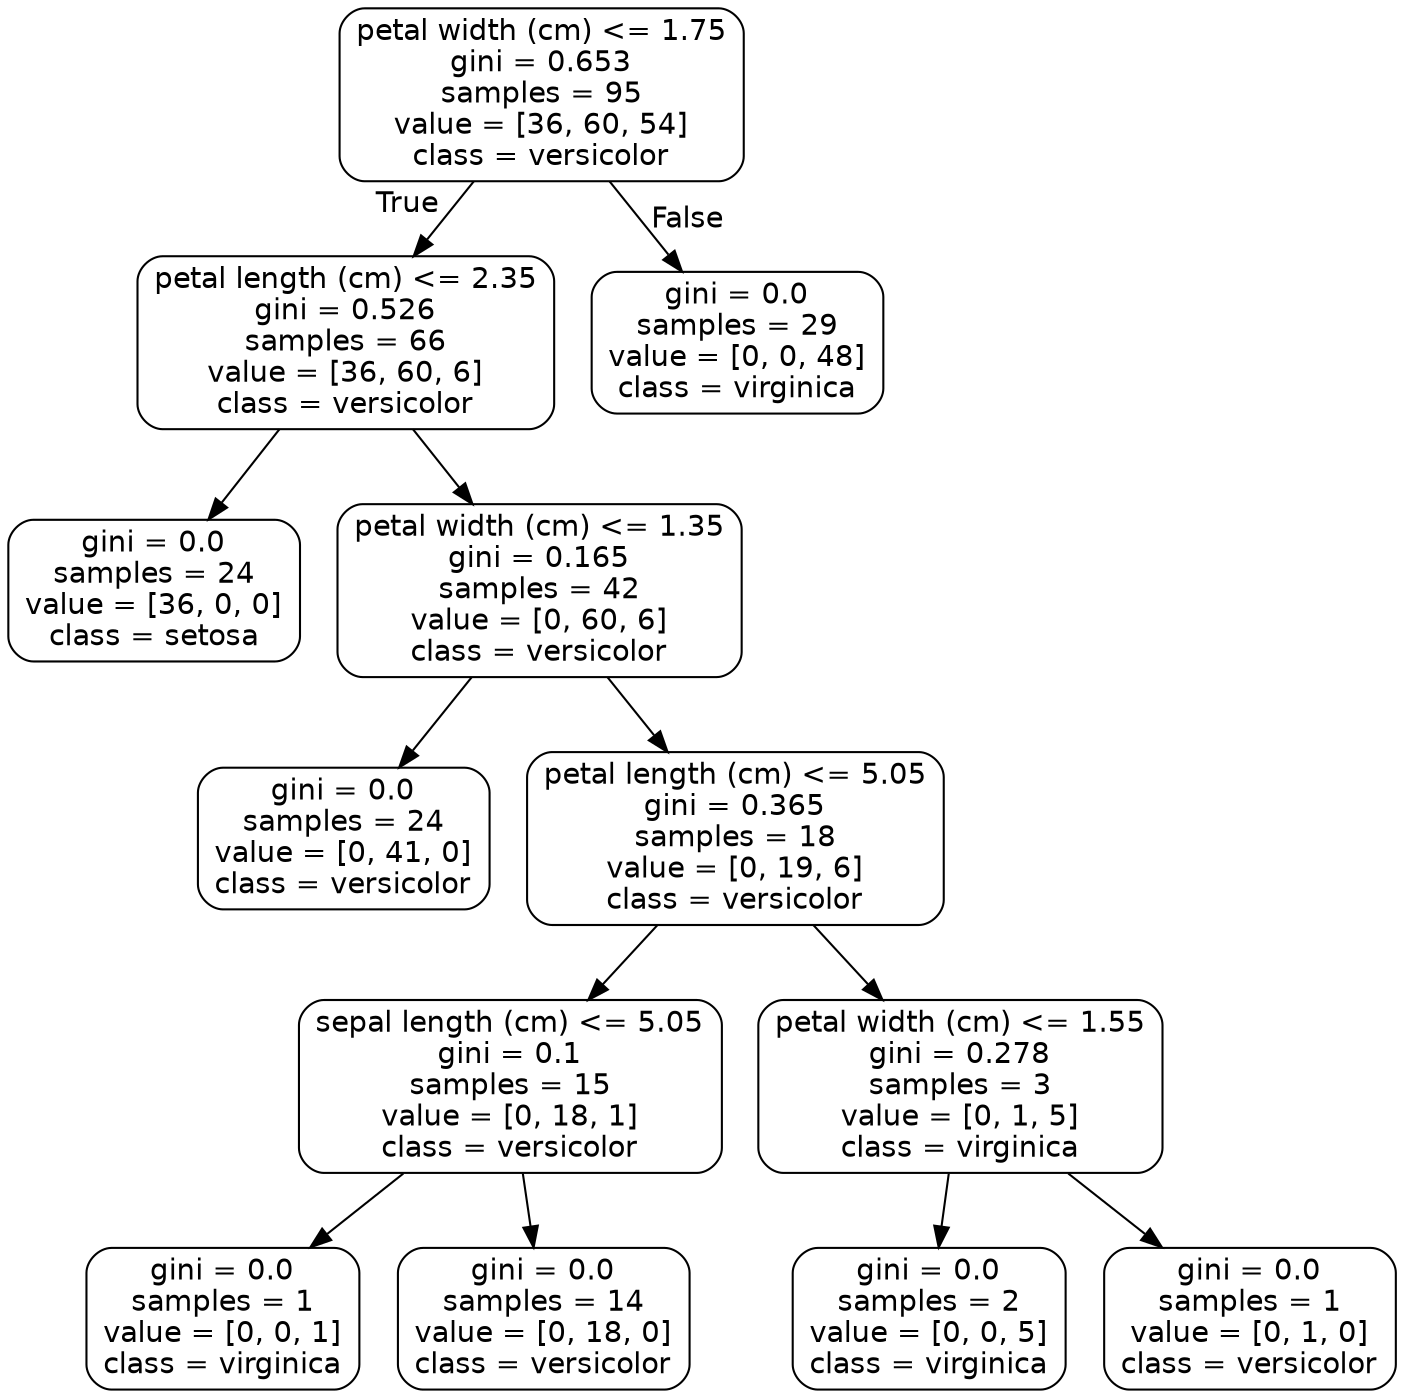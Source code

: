 digraph Tree {
node [shape=box, style="rounded", color="black", fontname=helvetica] ;
edge [fontname=helvetica] ;
0 [label="petal width (cm) <= 1.75\ngini = 0.653\nsamples = 95\nvalue = [36, 60, 54]\nclass = versicolor"] ;
1 [label="petal length (cm) <= 2.35\ngini = 0.526\nsamples = 66\nvalue = [36, 60, 6]\nclass = versicolor"] ;
0 -> 1 [labeldistance=2.5, labelangle=45, headlabel="True"] ;
2 [label="gini = 0.0\nsamples = 24\nvalue = [36, 0, 0]\nclass = setosa"] ;
1 -> 2 ;
3 [label="petal width (cm) <= 1.35\ngini = 0.165\nsamples = 42\nvalue = [0, 60, 6]\nclass = versicolor"] ;
1 -> 3 ;
4 [label="gini = 0.0\nsamples = 24\nvalue = [0, 41, 0]\nclass = versicolor"] ;
3 -> 4 ;
5 [label="petal length (cm) <= 5.05\ngini = 0.365\nsamples = 18\nvalue = [0, 19, 6]\nclass = versicolor"] ;
3 -> 5 ;
6 [label="sepal length (cm) <= 5.05\ngini = 0.1\nsamples = 15\nvalue = [0, 18, 1]\nclass = versicolor"] ;
5 -> 6 ;
7 [label="gini = 0.0\nsamples = 1\nvalue = [0, 0, 1]\nclass = virginica"] ;
6 -> 7 ;
8 [label="gini = 0.0\nsamples = 14\nvalue = [0, 18, 0]\nclass = versicolor"] ;
6 -> 8 ;
9 [label="petal width (cm) <= 1.55\ngini = 0.278\nsamples = 3\nvalue = [0, 1, 5]\nclass = virginica"] ;
5 -> 9 ;
10 [label="gini = 0.0\nsamples = 2\nvalue = [0, 0, 5]\nclass = virginica"] ;
9 -> 10 ;
11 [label="gini = 0.0\nsamples = 1\nvalue = [0, 1, 0]\nclass = versicolor"] ;
9 -> 11 ;
12 [label="gini = 0.0\nsamples = 29\nvalue = [0, 0, 48]\nclass = virginica"] ;
0 -> 12 [labeldistance=2.5, labelangle=-45, headlabel="False"] ;
}